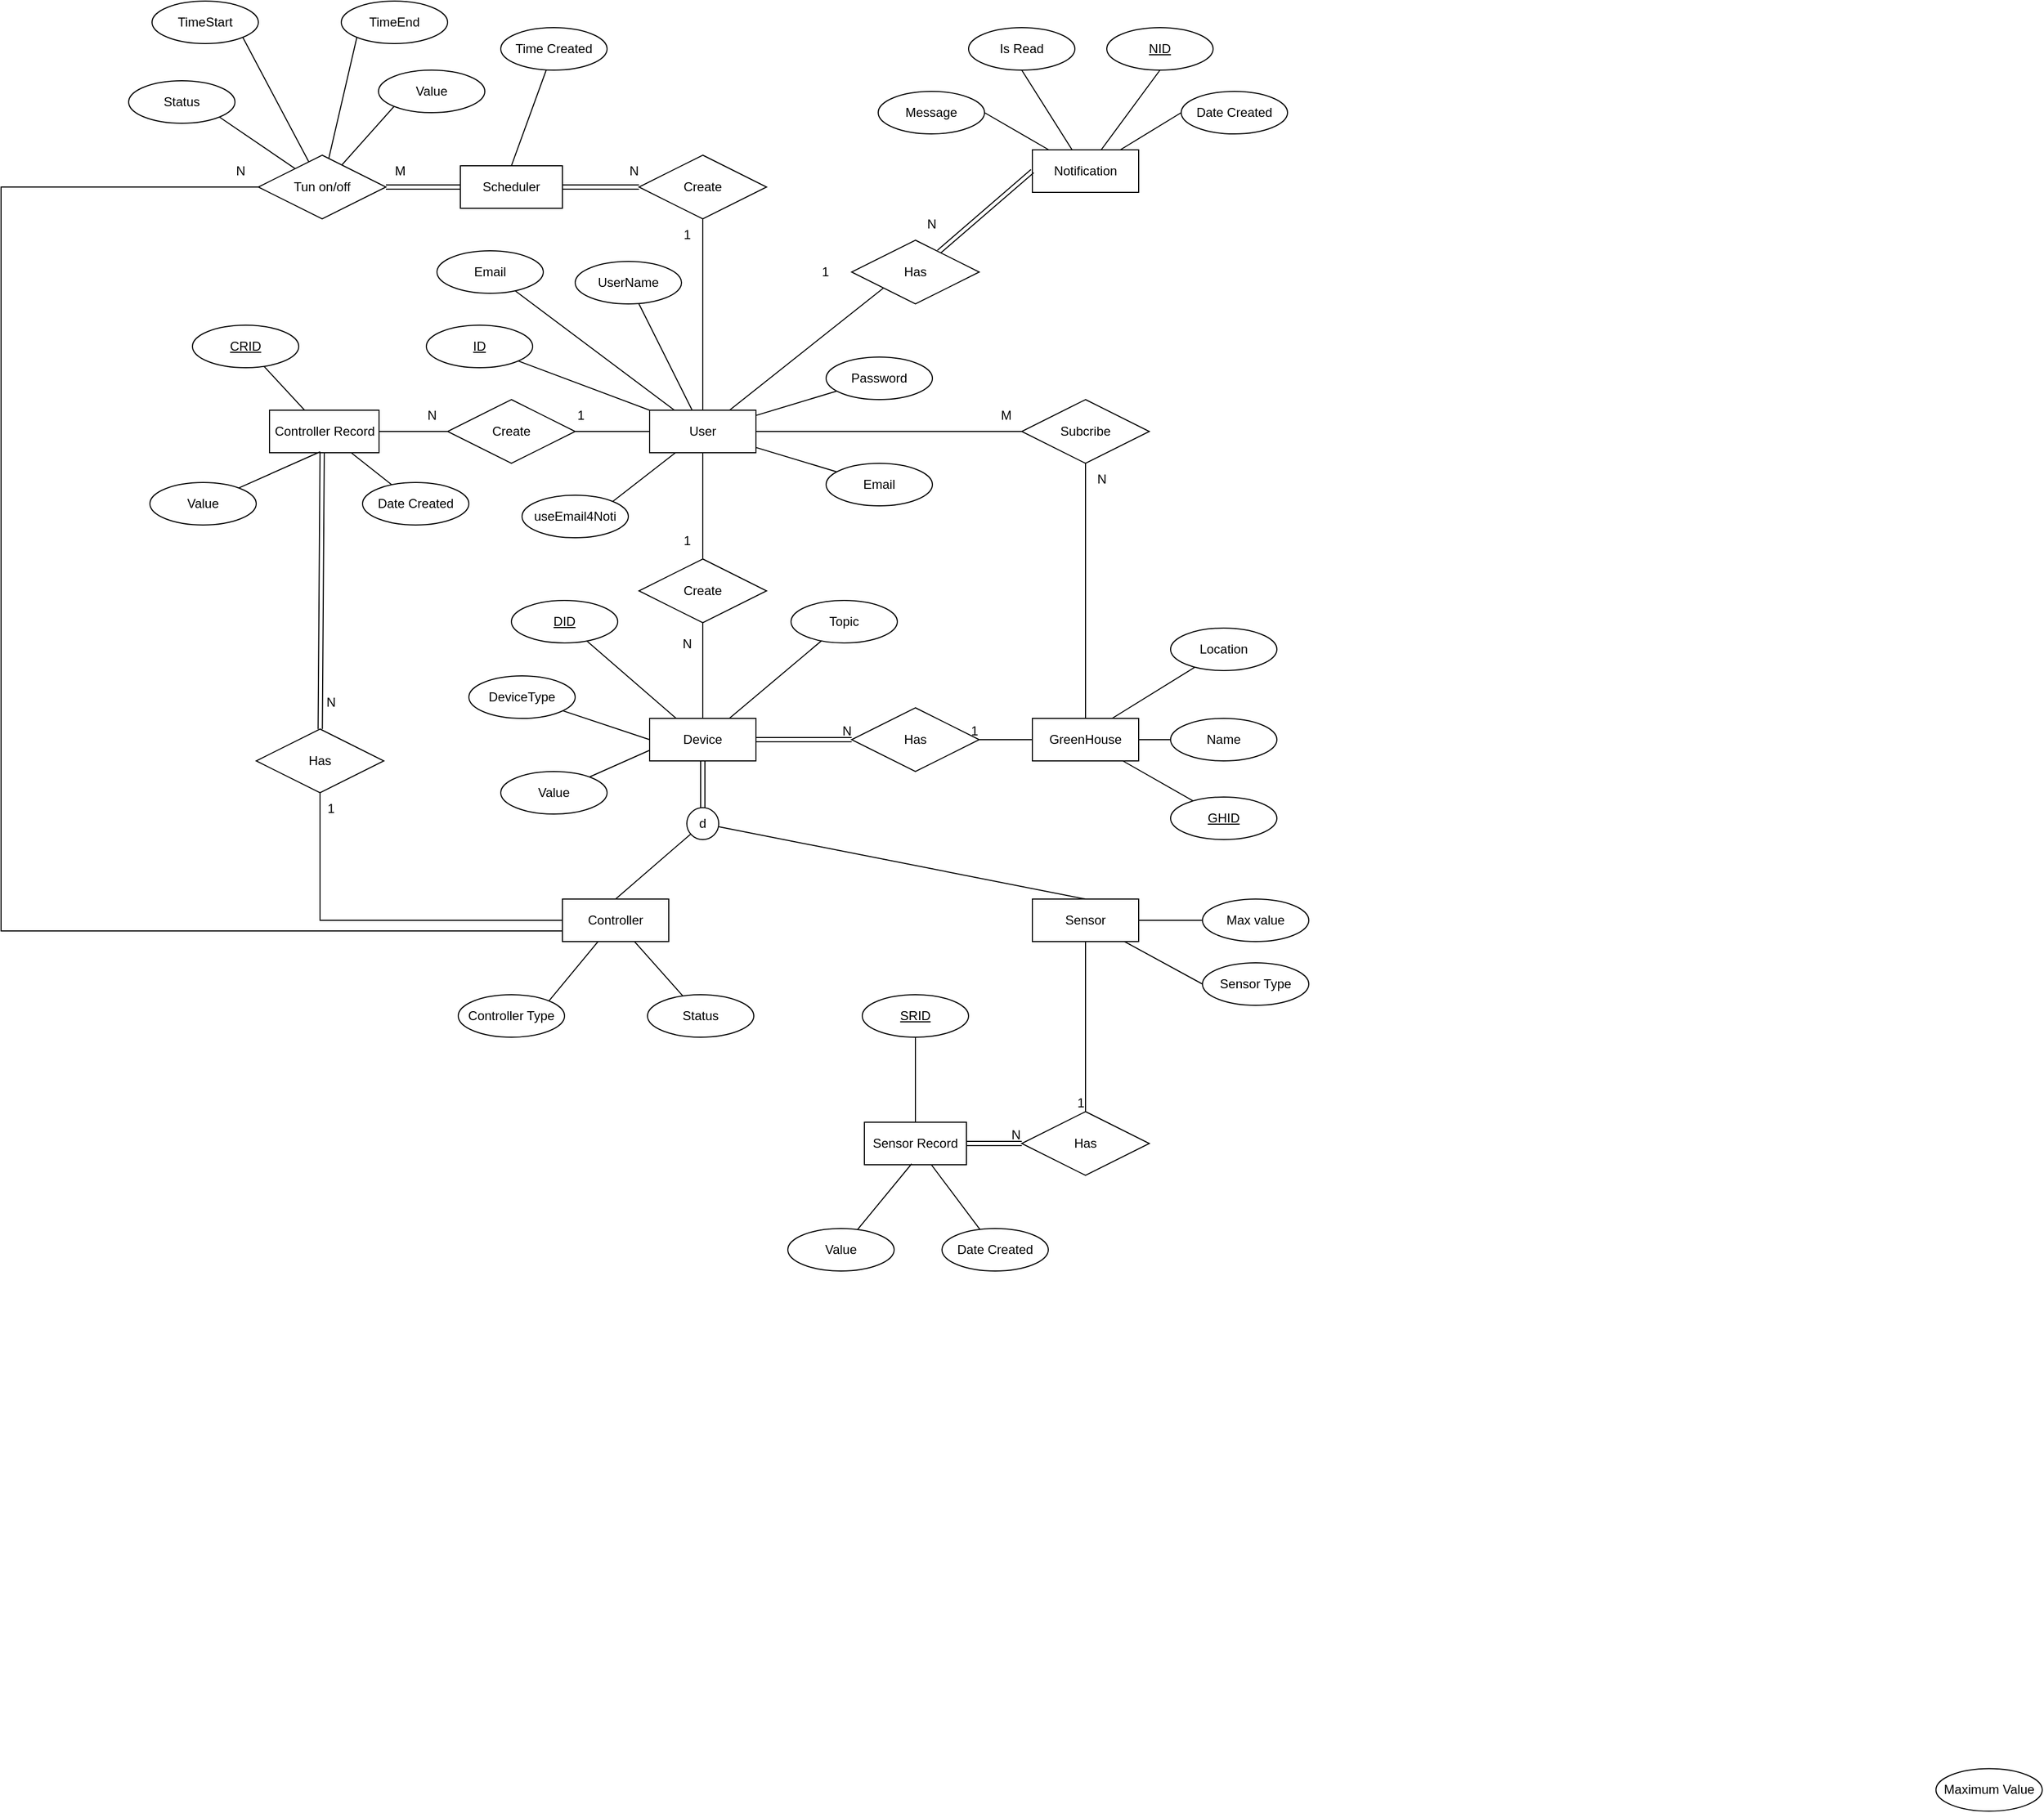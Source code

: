 <mxfile>
    <diagram id="JoOBvfm19z_bPglhsIEY" name="Page-1">
        <mxGraphModel dx="1861" dy="400" grid="1" gridSize="10" guides="1" tooltips="1" connect="1" arrows="1" fold="1" page="1" pageScale="1" pageWidth="850" pageHeight="1100" math="0" shadow="0">
            <root>
                <mxCell id="0"/>
                <mxCell id="1" parent="0"/>
                <mxCell id="100" style="edgeStyle=none;html=1;entryX=0;entryY=0.5;entryDx=0;entryDy=0;endArrow=none;endFill=0;" parent="1" source="2" target="96" edge="1">
                    <mxGeometry relative="1" as="geometry"/>
                </mxCell>
                <mxCell id="102" style="edgeStyle=none;html=1;entryX=0;entryY=0.5;entryDx=0;entryDy=0;endArrow=none;endFill=0;" parent="1" source="2" target="93" edge="1">
                    <mxGeometry relative="1" as="geometry"/>
                </mxCell>
                <mxCell id="2" value="Sensor" style="whiteSpace=wrap;html=1;align=center;" parent="1" vertex="1">
                    <mxGeometry x="690" y="1410" width="100" height="40" as="geometry"/>
                </mxCell>
                <mxCell id="3" value="GreenHouse" style="whiteSpace=wrap;html=1;align=center;" parent="1" vertex="1">
                    <mxGeometry x="690" y="1240" width="100" height="40" as="geometry"/>
                </mxCell>
                <mxCell id="4" style="rounded=0;orthogonalLoop=1;jettySize=auto;html=1;entryX=0.5;entryY=0;entryDx=0;entryDy=0;endArrow=none;startFill=0;" parent="1" source="6" target="59" edge="1">
                    <mxGeometry relative="1" as="geometry"/>
                </mxCell>
                <mxCell id="5" style="edgeStyle=orthogonalEdgeStyle;rounded=0;orthogonalLoop=1;jettySize=auto;html=1;entryX=0.5;entryY=1;entryDx=0;entryDy=0;endArrow=none;startFill=0;" parent="1" source="6" target="72" edge="1">
                    <mxGeometry relative="1" as="geometry"/>
                </mxCell>
                <mxCell id="92" style="edgeStyle=none;html=1;entryX=0;entryY=0.5;entryDx=0;entryDy=0;endArrow=none;endFill=0;" parent="1" source="6" target="90" edge="1">
                    <mxGeometry relative="1" as="geometry"/>
                </mxCell>
                <mxCell id="128" style="edgeStyle=none;html=1;entryX=0;entryY=1;entryDx=0;entryDy=0;endArrow=none;endFill=0;" parent="1" source="6" target="127" edge="1">
                    <mxGeometry relative="1" as="geometry"/>
                </mxCell>
                <mxCell id="151" style="edgeStyle=none;html=1;entryX=1;entryY=0;entryDx=0;entryDy=0;endArrow=none;endFill=0;" edge="1" parent="1" source="6" target="150">
                    <mxGeometry relative="1" as="geometry"/>
                </mxCell>
                <mxCell id="6" value="User" style="whiteSpace=wrap;html=1;align=center;" parent="1" vertex="1">
                    <mxGeometry x="330" y="950" width="100" height="40" as="geometry"/>
                </mxCell>
                <mxCell id="7" style="edgeStyle=orthogonalEdgeStyle;rounded=0;orthogonalLoop=1;jettySize=auto;html=1;endArrow=none;startFill=0;entryX=0.5;entryY=1;entryDx=0;entryDy=0;" parent="1" source="8" target="46" edge="1">
                    <mxGeometry relative="1" as="geometry">
                        <mxPoint x="22" y="1080" as="targetPoint"/>
                    </mxGeometry>
                </mxCell>
                <mxCell id="9" value="" style="ellipse;whiteSpace=wrap;html=1;align=center;aspect=fixed;fillColor=none;strokeColor=none;resizable=0;perimeter=centerPerimeter;rotatable=0;allowArrows=0;points=[];outlineConnect=1;" parent="1" vertex="1">
                    <mxGeometry x="400" y="1450" width="10" height="10" as="geometry"/>
                </mxCell>
                <mxCell id="10" value="" style="endArrow=none;html=1;rounded=0;" parent="1" source="30" target="31" edge="1">
                    <mxGeometry width="50" height="50" relative="1" as="geometry">
                        <mxPoint x="582" y="1790" as="sourcePoint"/>
                        <mxPoint x="690.573" y="1658.071" as="targetPoint"/>
                    </mxGeometry>
                </mxCell>
                <mxCell id="11" value="&lt;u&gt;GHID&lt;/u&gt;" style="ellipse;whiteSpace=wrap;html=1;align=center;" parent="1" vertex="1">
                    <mxGeometry x="820" y="1314" width="100" height="40" as="geometry"/>
                </mxCell>
                <mxCell id="12" value="" style="endArrow=none;html=1;rounded=0;" parent="1" source="3" target="11" edge="1">
                    <mxGeometry width="50" height="50" relative="1" as="geometry">
                        <mxPoint x="397" y="1530" as="sourcePoint"/>
                        <mxPoint x="447" y="1480" as="targetPoint"/>
                    </mxGeometry>
                </mxCell>
                <mxCell id="13" value="&lt;span&gt;UserName&lt;/span&gt;" style="ellipse;whiteSpace=wrap;html=1;align=center;fontStyle=0" parent="1" vertex="1">
                    <mxGeometry x="260" y="810" width="100" height="40" as="geometry"/>
                </mxCell>
                <mxCell id="14" value="Password" style="ellipse;whiteSpace=wrap;html=1;align=center;" parent="1" vertex="1">
                    <mxGeometry x="496" y="900" width="100" height="40" as="geometry"/>
                </mxCell>
                <mxCell id="15" value="Email" style="ellipse;whiteSpace=wrap;html=1;align=center;" parent="1" vertex="1">
                    <mxGeometry x="496" y="1000" width="100" height="40" as="geometry"/>
                </mxCell>
                <mxCell id="16" value="" style="endArrow=none;html=1;rounded=0;" parent="1" source="6" target="13" edge="1">
                    <mxGeometry width="50" height="50" relative="1" as="geometry">
                        <mxPoint x="256" y="1055" as="sourcePoint"/>
                        <mxPoint x="306" y="1005" as="targetPoint"/>
                    </mxGeometry>
                </mxCell>
                <mxCell id="17" value="" style="endArrow=none;html=1;rounded=0;" parent="1" source="6" target="14" edge="1">
                    <mxGeometry width="50" height="50" relative="1" as="geometry">
                        <mxPoint x="426" y="975" as="sourcePoint"/>
                        <mxPoint x="495" y="941" as="targetPoint"/>
                    </mxGeometry>
                </mxCell>
                <mxCell id="18" value="" style="endArrow=none;html=1;rounded=0;" parent="1" source="6" target="15" edge="1">
                    <mxGeometry width="50" height="50" relative="1" as="geometry">
                        <mxPoint x="436" y="995" as="sourcePoint"/>
                        <mxPoint x="476" y="995" as="targetPoint"/>
                    </mxGeometry>
                </mxCell>
                <mxCell id="106" style="edgeStyle=none;html=1;entryX=0.25;entryY=0;entryDx=0;entryDy=0;endArrow=none;endFill=0;" parent="1" source="19" target="57" edge="1">
                    <mxGeometry relative="1" as="geometry"/>
                </mxCell>
                <mxCell id="19" value="DID" style="ellipse;whiteSpace=wrap;html=1;align=center;fontStyle=4" parent="1" vertex="1">
                    <mxGeometry x="200" y="1129" width="100" height="40" as="geometry"/>
                </mxCell>
                <mxCell id="20" style="edgeStyle=orthogonalEdgeStyle;rounded=0;orthogonalLoop=1;jettySize=auto;html=1;exitX=0.5;exitY=1;exitDx=0;exitDy=0;" parent="1" edge="1">
                    <mxGeometry relative="1" as="geometry">
                        <mxPoint x="635" y="1510" as="sourcePoint"/>
                        <mxPoint x="635" y="1510" as="targetPoint"/>
                    </mxGeometry>
                </mxCell>
                <mxCell id="23" value="Has" style="shape=rhombus;perimeter=rhombusPerimeter;whiteSpace=wrap;html=1;align=center;" parent="1" vertex="1">
                    <mxGeometry x="520" y="1230" width="120" height="60" as="geometry"/>
                </mxCell>
                <mxCell id="24" value="" style="endArrow=none;html=1;rounded=0;" parent="1" source="3" target="23" edge="1">
                    <mxGeometry relative="1" as="geometry">
                        <mxPoint x="110" y="1480" as="sourcePoint"/>
                        <mxPoint x="270" y="1480" as="targetPoint"/>
                    </mxGeometry>
                </mxCell>
                <mxCell id="25" value="1" style="resizable=0;html=1;whiteSpace=wrap;align=right;verticalAlign=bottom;" parent="24" connectable="0" vertex="1">
                    <mxGeometry x="1" relative="1" as="geometry"/>
                </mxCell>
                <mxCell id="26" value="" style="shape=link;html=1;rounded=0;exitX=1;exitY=0.5;exitDx=0;exitDy=0;" parent="1" source="57" target="23" edge="1">
                    <mxGeometry relative="1" as="geometry">
                        <mxPoint x="110" y="1480" as="sourcePoint"/>
                        <mxPoint x="270" y="1480" as="targetPoint"/>
                    </mxGeometry>
                </mxCell>
                <mxCell id="27" value="N" style="resizable=0;html=1;whiteSpace=wrap;align=right;verticalAlign=bottom;" parent="26" connectable="0" vertex="1">
                    <mxGeometry x="1" relative="1" as="geometry">
                        <mxPoint x="1" as="offset"/>
                    </mxGeometry>
                </mxCell>
                <mxCell id="28" value="Email" style="ellipse;whiteSpace=wrap;html=1;align=center;" parent="1" vertex="1">
                    <mxGeometry x="130" y="800" width="100" height="40" as="geometry"/>
                </mxCell>
                <mxCell id="29" value="" style="endArrow=none;html=1;rounded=0;" parent="1" source="6" target="28" edge="1">
                    <mxGeometry width="50" height="50" relative="1" as="geometry">
                        <mxPoint x="356" y="925" as="sourcePoint"/>
                        <mxPoint x="406" y="875" as="targetPoint"/>
                    </mxGeometry>
                </mxCell>
                <mxCell id="30" value="Sensor Record" style="whiteSpace=wrap;html=1;" parent="1" vertex="1">
                    <mxGeometry x="532" y="1620" width="96" height="40" as="geometry"/>
                </mxCell>
                <mxCell id="31" value="Date Created" style="ellipse;whiteSpace=wrap;html=1;align=center;" parent="1" vertex="1">
                    <mxGeometry x="605" y="1720" width="100" height="40" as="geometry"/>
                </mxCell>
                <mxCell id="32" value="&lt;u&gt;SRID&lt;/u&gt;" style="ellipse;whiteSpace=wrap;html=1;align=center;" parent="1" vertex="1">
                    <mxGeometry x="530" y="1500" width="100" height="40" as="geometry"/>
                </mxCell>
                <mxCell id="33" value="Value" style="ellipse;whiteSpace=wrap;html=1;align=center;" parent="1" vertex="1">
                    <mxGeometry x="460" y="1720" width="100" height="40" as="geometry"/>
                </mxCell>
                <mxCell id="34" value="" style="endArrow=none;html=1;rounded=0;exitX=0.463;exitY=0.978;exitDx=0;exitDy=0;exitPerimeter=0;" parent="1" source="30" target="33" edge="1">
                    <mxGeometry width="50" height="50" relative="1" as="geometry">
                        <mxPoint x="52" y="1680" as="sourcePoint"/>
                        <mxPoint x="303" y="1792" as="targetPoint"/>
                    </mxGeometry>
                </mxCell>
                <mxCell id="35" value="" style="endArrow=none;html=1;rounded=0;" parent="1" source="30" target="32" edge="1">
                    <mxGeometry width="50" height="50" relative="1" as="geometry">
                        <mxPoint x="179" y="1700" as="sourcePoint"/>
                        <mxPoint x="190" y="1790" as="targetPoint"/>
                    </mxGeometry>
                </mxCell>
                <mxCell id="36" value="Has" style="shape=rhombus;perimeter=rhombusPerimeter;whiteSpace=wrap;html=1;align=center;" parent="1" vertex="1">
                    <mxGeometry x="680" y="1610" width="120" height="60" as="geometry"/>
                </mxCell>
                <mxCell id="37" value="" style="endArrow=none;html=1;rounded=0;" parent="1" source="2" target="36" edge="1">
                    <mxGeometry relative="1" as="geometry">
                        <mxPoint x="424" y="1340" as="sourcePoint"/>
                        <mxPoint x="424" y="1420" as="targetPoint"/>
                    </mxGeometry>
                </mxCell>
                <mxCell id="38" value="1" style="resizable=0;html=1;whiteSpace=wrap;align=right;verticalAlign=bottom;" parent="37" connectable="0" vertex="1">
                    <mxGeometry x="1" relative="1" as="geometry"/>
                </mxCell>
                <mxCell id="39" value="" style="shape=link;html=1;rounded=0;" parent="1" source="30" target="36" edge="1">
                    <mxGeometry relative="1" as="geometry">
                        <mxPoint x="424" y="1550" as="sourcePoint"/>
                        <mxPoint x="424" y="1480" as="targetPoint"/>
                        <Array as="points"/>
                    </mxGeometry>
                </mxCell>
                <mxCell id="40" value="N" style="resizable=0;html=1;whiteSpace=wrap;align=right;verticalAlign=bottom;" parent="39" connectable="0" vertex="1">
                    <mxGeometry x="1" relative="1" as="geometry">
                        <mxPoint as="offset"/>
                    </mxGeometry>
                </mxCell>
                <mxCell id="41" style="edgeStyle=orthogonalEdgeStyle;rounded=0;orthogonalLoop=1;jettySize=auto;html=1;exitX=0.5;exitY=1;exitDx=0;exitDy=0;" parent="1" edge="1">
                    <mxGeometry relative="1" as="geometry">
                        <mxPoint x="-120" y="1190" as="sourcePoint"/>
                        <mxPoint x="-120" y="1190" as="targetPoint"/>
                    </mxGeometry>
                </mxCell>
                <mxCell id="42" style="edgeStyle=orthogonalEdgeStyle;rounded=0;orthogonalLoop=1;jettySize=auto;html=1;exitX=0.5;exitY=1;exitDx=0;exitDy=0;" parent="1" edge="1">
                    <mxGeometry relative="1" as="geometry">
                        <mxPoint x="-90" y="1330" as="sourcePoint"/>
                        <mxPoint x="-90" y="1330" as="targetPoint"/>
                    </mxGeometry>
                </mxCell>
                <mxCell id="43" style="rounded=0;orthogonalLoop=1;jettySize=auto;html=1;entryX=0;entryY=0.5;entryDx=0;entryDy=0;endArrow=none;startFill=0;" parent="1" target="48" edge="1">
                    <mxGeometry relative="1" as="geometry">
                        <mxPoint x="70.0" y="970" as="sourcePoint"/>
                    </mxGeometry>
                </mxCell>
                <mxCell id="45" style="rounded=0;orthogonalLoop=1;jettySize=auto;html=1;entryX=0.5;entryY=1;entryDx=0;entryDy=0;endArrow=none;startFill=0;shape=link;" parent="1" source="46" edge="1">
                    <mxGeometry relative="1" as="geometry">
                        <mxPoint x="22" y="990" as="targetPoint"/>
                    </mxGeometry>
                </mxCell>
                <mxCell id="46" value="Has" style="shape=rhombus;perimeter=rhombusPerimeter;whiteSpace=wrap;html=1;align=center;" parent="1" vertex="1">
                    <mxGeometry x="-40" y="1250" width="120" height="60" as="geometry"/>
                </mxCell>
                <mxCell id="47" style="rounded=0;orthogonalLoop=1;jettySize=auto;html=1;entryX=0;entryY=0.5;entryDx=0;entryDy=0;endArrow=none;startFill=0;" parent="1" source="48" target="6" edge="1">
                    <mxGeometry relative="1" as="geometry"/>
                </mxCell>
                <mxCell id="48" value="Create" style="shape=rhombus;perimeter=rhombusPerimeter;whiteSpace=wrap;html=1;align=center;" parent="1" vertex="1">
                    <mxGeometry x="140" y="940" width="120" height="60" as="geometry"/>
                </mxCell>
                <mxCell id="50" value="1" style="text;html=1;align=center;verticalAlign=middle;resizable=0;points=[];autosize=1;strokeColor=none;fillColor=none;" parent="1" vertex="1">
                    <mxGeometry x="15" y="1310" width="30" height="30" as="geometry"/>
                </mxCell>
                <mxCell id="51" value="N" style="text;html=1;align=center;verticalAlign=middle;resizable=0;points=[];autosize=1;strokeColor=none;fillColor=none;" parent="1" vertex="1">
                    <mxGeometry x="15" y="1210" width="30" height="30" as="geometry"/>
                </mxCell>
                <mxCell id="52" value="1" style="text;html=1;align=center;verticalAlign=middle;resizable=0;points=[];autosize=1;strokeColor=none;fillColor=none;" parent="1" vertex="1">
                    <mxGeometry x="250" y="940" width="30" height="30" as="geometry"/>
                </mxCell>
                <mxCell id="53" value="N" style="text;html=1;align=center;verticalAlign=middle;resizable=0;points=[];autosize=1;strokeColor=none;fillColor=none;" parent="1" vertex="1">
                    <mxGeometry x="110" y="940" width="30" height="30" as="geometry"/>
                </mxCell>
                <mxCell id="56" style="rounded=0;orthogonalLoop=1;jettySize=auto;html=1;entryX=0.5;entryY=0;entryDx=0;entryDy=0;endArrow=none;startFill=0;shape=link;" parent="1" source="57" target="64" edge="1">
                    <mxGeometry relative="1" as="geometry"/>
                </mxCell>
                <mxCell id="57" value="Device" style="whiteSpace=wrap;html=1;align=center;" parent="1" vertex="1">
                    <mxGeometry x="330" y="1240" width="100" height="40" as="geometry"/>
                </mxCell>
                <mxCell id="58" style="rounded=0;orthogonalLoop=1;jettySize=auto;html=1;entryX=0.5;entryY=0;entryDx=0;entryDy=0;endArrow=none;startFill=0;" parent="1" source="59" target="57" edge="1">
                    <mxGeometry relative="1" as="geometry"/>
                </mxCell>
                <mxCell id="59" value="Create" style="shape=rhombus;perimeter=rhombusPerimeter;whiteSpace=wrap;html=1;align=center;" parent="1" vertex="1">
                    <mxGeometry x="320" y="1090" width="120" height="60" as="geometry"/>
                </mxCell>
                <mxCell id="60" value="1" style="text;html=1;align=center;verticalAlign=middle;resizable=0;points=[];autosize=1;strokeColor=none;fillColor=none;" parent="1" vertex="1">
                    <mxGeometry x="350" y="1058" width="30" height="30" as="geometry"/>
                </mxCell>
                <mxCell id="61" value="N" style="text;html=1;align=center;verticalAlign=middle;resizable=0;points=[];autosize=1;strokeColor=none;fillColor=none;" parent="1" vertex="1">
                    <mxGeometry x="350" y="1155" width="30" height="30" as="geometry"/>
                </mxCell>
                <mxCell id="62" style="rounded=0;orthogonalLoop=1;jettySize=auto;html=1;entryX=0.5;entryY=0;entryDx=0;entryDy=0;endArrow=none;startFill=0;" parent="1" source="64" target="2" edge="1">
                    <mxGeometry relative="1" as="geometry"/>
                </mxCell>
                <mxCell id="63" style="rounded=0;orthogonalLoop=1;jettySize=auto;html=1;entryX=0.5;entryY=0;entryDx=0;entryDy=0;endArrow=none;startFill=0;" parent="1" source="64" target="8" edge="1">
                    <mxGeometry relative="1" as="geometry"/>
                </mxCell>
                <mxCell id="64" value="d" style="ellipse;whiteSpace=wrap;html=1;aspect=fixed;" parent="1" vertex="1">
                    <mxGeometry x="365" y="1324" width="30" height="30" as="geometry"/>
                </mxCell>
                <mxCell id="107" style="edgeStyle=none;html=1;entryX=0.75;entryY=0;entryDx=0;entryDy=0;endArrow=none;endFill=0;" parent="1" source="65" target="57" edge="1">
                    <mxGeometry relative="1" as="geometry"/>
                </mxCell>
                <mxCell id="65" value="Topic" style="ellipse;whiteSpace=wrap;html=1;align=center;" parent="1" vertex="1">
                    <mxGeometry x="463" y="1129" width="100" height="40" as="geometry"/>
                </mxCell>
                <mxCell id="108" style="edgeStyle=none;html=1;entryX=0;entryY=0.5;entryDx=0;entryDy=0;endArrow=none;endFill=0;" parent="1" source="69" target="57" edge="1">
                    <mxGeometry relative="1" as="geometry"/>
                </mxCell>
                <mxCell id="69" value="DeviceType" style="ellipse;whiteSpace=wrap;html=1;align=center;" parent="1" vertex="1">
                    <mxGeometry x="160" y="1200" width="100" height="40" as="geometry"/>
                </mxCell>
                <mxCell id="70" value="Scheduler" style="whiteSpace=wrap;html=1;" parent="1" vertex="1">
                    <mxGeometry x="152" y="720" width="96" height="40" as="geometry"/>
                </mxCell>
                <mxCell id="71" style="edgeStyle=orthogonalEdgeStyle;rounded=0;orthogonalLoop=1;jettySize=auto;html=1;entryX=1;entryY=0.5;entryDx=0;entryDy=0;endArrow=none;startFill=0;shape=link;" parent="1" source="72" target="70" edge="1">
                    <mxGeometry relative="1" as="geometry"/>
                </mxCell>
                <mxCell id="72" value="Create" style="shape=rhombus;perimeter=rhombusPerimeter;whiteSpace=wrap;html=1;align=center;" parent="1" vertex="1">
                    <mxGeometry x="320" y="710" width="120" height="60" as="geometry"/>
                </mxCell>
                <mxCell id="73" value="N" style="text;html=1;align=center;verticalAlign=middle;resizable=0;points=[];autosize=1;strokeColor=none;fillColor=none;" parent="1" vertex="1">
                    <mxGeometry x="300" y="710" width="30" height="30" as="geometry"/>
                </mxCell>
                <mxCell id="74" value="1" style="text;html=1;align=center;verticalAlign=middle;resizable=0;points=[];autosize=1;strokeColor=none;fillColor=none;" parent="1" vertex="1">
                    <mxGeometry x="350" y="770" width="30" height="30" as="geometry"/>
                </mxCell>
                <mxCell id="75" style="edgeStyle=orthogonalEdgeStyle;rounded=0;orthogonalLoop=1;jettySize=auto;html=1;entryX=0;entryY=0.5;entryDx=0;entryDy=0;endArrow=none;startFill=0;shape=link;" parent="1" source="77" target="70" edge="1">
                    <mxGeometry relative="1" as="geometry"/>
                </mxCell>
                <mxCell id="76" style="edgeStyle=orthogonalEdgeStyle;rounded=0;orthogonalLoop=1;jettySize=auto;html=1;entryX=0;entryY=0.75;entryDx=0;entryDy=0;endArrow=none;startFill=0;" parent="1" source="77" target="8" edge="1">
                    <mxGeometry relative="1" as="geometry">
                        <Array as="points">
                            <mxPoint x="-280" y="740"/>
                            <mxPoint x="-280" y="1440"/>
                        </Array>
                    </mxGeometry>
                </mxCell>
                <mxCell id="141" style="edgeStyle=none;html=1;entryX=1;entryY=1;entryDx=0;entryDy=0;endArrow=none;endFill=0;" parent="1" source="77" target="80" edge="1">
                    <mxGeometry relative="1" as="geometry"/>
                </mxCell>
                <mxCell id="142" style="edgeStyle=none;html=1;entryX=0;entryY=1;entryDx=0;entryDy=0;endArrow=none;endFill=0;" parent="1" source="77" target="81" edge="1">
                    <mxGeometry relative="1" as="geometry"/>
                </mxCell>
                <mxCell id="143" style="edgeStyle=none;html=1;entryX=1;entryY=1;entryDx=0;entryDy=0;endArrow=none;endFill=0;" parent="1" source="77" target="82" edge="1">
                    <mxGeometry relative="1" as="geometry"/>
                </mxCell>
                <mxCell id="144" style="edgeStyle=none;html=1;entryX=0;entryY=1;entryDx=0;entryDy=0;endArrow=none;endFill=0;" parent="1" source="77" target="83" edge="1">
                    <mxGeometry relative="1" as="geometry"/>
                </mxCell>
                <mxCell id="77" value="Tun on/off" style="shape=rhombus;perimeter=rhombusPerimeter;whiteSpace=wrap;html=1;align=center;" parent="1" vertex="1">
                    <mxGeometry x="-38" y="710" width="120" height="60" as="geometry"/>
                </mxCell>
                <mxCell id="78" value="M" style="text;html=1;align=center;verticalAlign=middle;resizable=0;points=[];autosize=1;strokeColor=none;fillColor=none;" parent="1" vertex="1">
                    <mxGeometry x="80" y="710" width="30" height="30" as="geometry"/>
                </mxCell>
                <mxCell id="79" value="N" style="text;html=1;align=center;verticalAlign=middle;resizable=0;points=[];autosize=1;strokeColor=none;fillColor=none;" parent="1" vertex="1">
                    <mxGeometry x="-70" y="710" width="30" height="30" as="geometry"/>
                </mxCell>
                <mxCell id="80" value="Status" style="ellipse;whiteSpace=wrap;html=1;align=center;" parent="1" vertex="1">
                    <mxGeometry x="-160" y="640" width="100" height="40" as="geometry"/>
                </mxCell>
                <mxCell id="81" value="Value" style="ellipse;whiteSpace=wrap;html=1;align=center;" parent="1" vertex="1">
                    <mxGeometry x="75" y="630" width="100" height="40" as="geometry"/>
                </mxCell>
                <mxCell id="82" value="TimeStart" style="ellipse;whiteSpace=wrap;html=1;align=center;" parent="1" vertex="1">
                    <mxGeometry x="-138" y="565" width="100" height="40" as="geometry"/>
                </mxCell>
                <mxCell id="83" value="TimeEnd" style="ellipse;whiteSpace=wrap;html=1;align=center;" parent="1" vertex="1">
                    <mxGeometry x="40" y="565" width="100" height="40" as="geometry"/>
                </mxCell>
                <mxCell id="86" style="edgeStyle=none;html=1;entryX=1;entryY=0.5;entryDx=0;entryDy=0;endArrow=none;endFill=0;" parent="1" source="84" target="3" edge="1">
                    <mxGeometry relative="1" as="geometry"/>
                </mxCell>
                <mxCell id="84" value="Name" style="ellipse;whiteSpace=wrap;html=1;align=center;" parent="1" vertex="1">
                    <mxGeometry x="820" y="1240" width="100" height="40" as="geometry"/>
                </mxCell>
                <mxCell id="85" value="Location" style="ellipse;whiteSpace=wrap;html=1;align=center;" parent="1" vertex="1">
                    <mxGeometry x="820" y="1155" width="100" height="40" as="geometry"/>
                </mxCell>
                <mxCell id="87" style="edgeStyle=none;html=1;entryX=0.75;entryY=0;entryDx=0;entryDy=0;endArrow=none;endFill=0;" parent="1" source="85" target="3" edge="1">
                    <mxGeometry relative="1" as="geometry"/>
                </mxCell>
                <mxCell id="88" value="ID" style="ellipse;whiteSpace=wrap;html=1;align=center;fontStyle=4" parent="1" vertex="1">
                    <mxGeometry x="120" y="870" width="100" height="40" as="geometry"/>
                </mxCell>
                <mxCell id="89" style="edgeStyle=none;html=1;entryX=0;entryY=0;entryDx=0;entryDy=0;endArrow=none;endFill=0;" parent="1" source="88" target="6" edge="1">
                    <mxGeometry relative="1" as="geometry"/>
                </mxCell>
                <mxCell id="91" style="edgeStyle=none;html=1;entryX=0.5;entryY=0;entryDx=0;entryDy=0;endArrow=none;endFill=0;" parent="1" source="90" target="3" edge="1">
                    <mxGeometry relative="1" as="geometry"/>
                </mxCell>
                <mxCell id="90" value="Subcribe" style="shape=rhombus;perimeter=rhombusPerimeter;whiteSpace=wrap;html=1;align=center;" parent="1" vertex="1">
                    <mxGeometry x="680" y="940" width="120" height="60" as="geometry"/>
                </mxCell>
                <mxCell id="93" value="Sensor Type" style="ellipse;whiteSpace=wrap;html=1;align=center;" parent="1" vertex="1">
                    <mxGeometry x="850" y="1470" width="100" height="40" as="geometry"/>
                </mxCell>
                <mxCell id="94" value="Maximum Value" style="ellipse;whiteSpace=wrap;html=1;align=center;" parent="1" vertex="1">
                    <mxGeometry x="1539.86" y="2228.29" width="100" height="40" as="geometry"/>
                </mxCell>
                <mxCell id="96" value="Max value" style="ellipse;whiteSpace=wrap;html=1;align=center;" parent="1" vertex="1">
                    <mxGeometry x="850" y="1410" width="100" height="40" as="geometry"/>
                </mxCell>
                <mxCell id="109" style="edgeStyle=none;html=1;entryX=0;entryY=0.75;entryDx=0;entryDy=0;endArrow=none;endFill=0;" parent="1" source="105" target="57" edge="1">
                    <mxGeometry relative="1" as="geometry"/>
                </mxCell>
                <mxCell id="105" value="Value" style="ellipse;whiteSpace=wrap;html=1;align=center;" parent="1" vertex="1">
                    <mxGeometry x="190" y="1290" width="100" height="40" as="geometry"/>
                </mxCell>
                <mxCell id="125" value="" style="group" parent="1" vertex="1" connectable="0">
                    <mxGeometry x="150" y="1410" width="278" height="130" as="geometry"/>
                </mxCell>
                <mxCell id="8" value="Controller" style="whiteSpace=wrap;html=1;align=center;" parent="125" vertex="1">
                    <mxGeometry x="98" width="100" height="40" as="geometry"/>
                </mxCell>
                <mxCell id="21" value="Status" style="ellipse;whiteSpace=wrap;html=1;align=center;" parent="125" vertex="1">
                    <mxGeometry x="178" y="90" width="100" height="40" as="geometry"/>
                </mxCell>
                <mxCell id="103" value="Controller Type" style="ellipse;whiteSpace=wrap;html=1;align=center;" parent="125" vertex="1">
                    <mxGeometry y="90" width="100" height="40" as="geometry"/>
                </mxCell>
                <mxCell id="22" value="" style="endArrow=none;html=1;rounded=0;" parent="125" source="8" target="21" edge="1">
                    <mxGeometry width="50" height="50" relative="1" as="geometry">
                        <mxPoint x="6" y="-405" as="sourcePoint"/>
                        <mxPoint x="6" y="-430" as="targetPoint"/>
                    </mxGeometry>
                </mxCell>
                <mxCell id="104" style="edgeStyle=none;html=1;entryX=1;entryY=0;entryDx=0;entryDy=0;endArrow=none;endFill=0;" parent="125" source="8" target="103" edge="1">
                    <mxGeometry relative="1" as="geometry"/>
                </mxCell>
                <mxCell id="111" value="" style="endArrow=none;html=1;rounded=0;" parent="1" source="113" target="114" edge="1">
                    <mxGeometry width="50" height="50" relative="1" as="geometry">
                        <mxPoint x="29.5" y="1120" as="sourcePoint"/>
                        <mxPoint x="138.073" y="988.071" as="targetPoint"/>
                    </mxGeometry>
                </mxCell>
                <mxCell id="112" style="edgeStyle=orthogonalEdgeStyle;rounded=0;orthogonalLoop=1;jettySize=auto;html=1;exitX=0.5;exitY=1;exitDx=0;exitDy=0;" parent="1" edge="1">
                    <mxGeometry relative="1" as="geometry">
                        <mxPoint x="82.5" y="840" as="sourcePoint"/>
                        <mxPoint x="82.5" y="840" as="targetPoint"/>
                    </mxGeometry>
                </mxCell>
                <mxCell id="113" value="Controller Record" style="whiteSpace=wrap;html=1;" parent="1" vertex="1">
                    <mxGeometry x="-27.5" y="950" width="103" height="40" as="geometry"/>
                </mxCell>
                <mxCell id="114" value="Date Created" style="ellipse;whiteSpace=wrap;html=1;align=center;" parent="1" vertex="1">
                    <mxGeometry x="60" y="1018" width="100" height="40" as="geometry"/>
                </mxCell>
                <mxCell id="115" value="&lt;u&gt;CRID&lt;/u&gt;" style="ellipse;whiteSpace=wrap;html=1;align=center;" parent="1" vertex="1">
                    <mxGeometry x="-100" y="870" width="100" height="40" as="geometry"/>
                </mxCell>
                <mxCell id="116" value="Value" style="ellipse;whiteSpace=wrap;html=1;align=center;" parent="1" vertex="1">
                    <mxGeometry x="-140" y="1018" width="100" height="40" as="geometry"/>
                </mxCell>
                <mxCell id="117" value="" style="endArrow=none;html=1;rounded=0;exitX=0.463;exitY=0.978;exitDx=0;exitDy=0;exitPerimeter=0;" parent="1" source="113" target="116" edge="1">
                    <mxGeometry width="50" height="50" relative="1" as="geometry">
                        <mxPoint x="-500.5" y="1010" as="sourcePoint"/>
                        <mxPoint x="-249.5" y="1122" as="targetPoint"/>
                    </mxGeometry>
                </mxCell>
                <mxCell id="118" value="" style="endArrow=none;html=1;rounded=0;" parent="1" source="113" target="115" edge="1">
                    <mxGeometry width="50" height="50" relative="1" as="geometry">
                        <mxPoint x="-373.5" y="1030" as="sourcePoint"/>
                        <mxPoint x="-362.5" y="1120" as="targetPoint"/>
                    </mxGeometry>
                </mxCell>
                <mxCell id="136" style="edgeStyle=none;html=1;endArrow=none;endFill=0;entryX=0.5;entryY=1;entryDx=0;entryDy=0;" parent="1" source="126" target="134" edge="1">
                    <mxGeometry relative="1" as="geometry"/>
                </mxCell>
                <mxCell id="137" style="edgeStyle=none;html=1;entryX=1;entryY=0.5;entryDx=0;entryDy=0;endArrow=none;endFill=0;" parent="1" source="126" target="135" edge="1">
                    <mxGeometry relative="1" as="geometry"/>
                </mxCell>
                <mxCell id="138" style="edgeStyle=none;html=1;entryX=0.5;entryY=1;entryDx=0;entryDy=0;endArrow=none;endFill=0;" parent="1" source="126" target="132" edge="1">
                    <mxGeometry relative="1" as="geometry"/>
                </mxCell>
                <mxCell id="139" style="edgeStyle=none;html=1;entryX=0;entryY=0.5;entryDx=0;entryDy=0;endArrow=none;endFill=0;" parent="1" source="126" target="133" edge="1">
                    <mxGeometry relative="1" as="geometry"/>
                </mxCell>
                <mxCell id="126" value="Notification" style="whiteSpace=wrap;html=1;align=center;" parent="1" vertex="1">
                    <mxGeometry x="690" y="705" width="100" height="40" as="geometry"/>
                </mxCell>
                <mxCell id="129" style="edgeStyle=none;html=1;entryX=0;entryY=0.5;entryDx=0;entryDy=0;endArrow=none;endFill=0;shape=link;" parent="1" source="127" target="126" edge="1">
                    <mxGeometry relative="1" as="geometry"/>
                </mxCell>
                <mxCell id="127" value="Has" style="shape=rhombus;perimeter=rhombusPerimeter;whiteSpace=wrap;html=1;align=center;" parent="1" vertex="1">
                    <mxGeometry x="520" y="790" width="120" height="60" as="geometry"/>
                </mxCell>
                <mxCell id="130" value="1" style="text;html=1;align=center;verticalAlign=middle;resizable=0;points=[];autosize=1;strokeColor=none;fillColor=none;" parent="1" vertex="1">
                    <mxGeometry x="480" y="805" width="30" height="30" as="geometry"/>
                </mxCell>
                <mxCell id="131" value="N" style="text;html=1;align=center;verticalAlign=middle;resizable=0;points=[];autosize=1;strokeColor=none;fillColor=none;" parent="1" vertex="1">
                    <mxGeometry x="580" y="760" width="30" height="30" as="geometry"/>
                </mxCell>
                <mxCell id="132" value="NID" style="ellipse;whiteSpace=wrap;html=1;align=center;fontStyle=4" parent="1" vertex="1">
                    <mxGeometry x="760" y="590" width="100" height="40" as="geometry"/>
                </mxCell>
                <mxCell id="133" value="Date Created" style="ellipse;whiteSpace=wrap;html=1;align=center;" parent="1" vertex="1">
                    <mxGeometry x="830" y="650" width="100" height="40" as="geometry"/>
                </mxCell>
                <mxCell id="134" value="Is Read" style="ellipse;whiteSpace=wrap;html=1;align=center;" parent="1" vertex="1">
                    <mxGeometry x="630" y="590" width="100" height="40" as="geometry"/>
                </mxCell>
                <mxCell id="135" value="Message" style="ellipse;whiteSpace=wrap;html=1;align=center;" parent="1" vertex="1">
                    <mxGeometry x="545" y="650" width="100" height="40" as="geometry"/>
                </mxCell>
                <mxCell id="140" value="Time Created" style="ellipse;whiteSpace=wrap;html=1;align=center;" parent="1" vertex="1">
                    <mxGeometry x="190" y="590" width="100" height="40" as="geometry"/>
                </mxCell>
                <mxCell id="145" style="edgeStyle=none;html=1;entryX=0.5;entryY=0;entryDx=0;entryDy=0;endArrow=none;endFill=0;" parent="1" source="140" target="70" edge="1">
                    <mxGeometry relative="1" as="geometry"/>
                </mxCell>
                <mxCell id="146" value="M" style="text;html=1;align=center;verticalAlign=middle;resizable=0;points=[];autosize=1;strokeColor=none;fillColor=none;" parent="1" vertex="1">
                    <mxGeometry x="650" y="940" width="30" height="30" as="geometry"/>
                </mxCell>
                <mxCell id="147" value="N" style="text;html=1;align=center;verticalAlign=middle;resizable=0;points=[];autosize=1;strokeColor=none;fillColor=none;" parent="1" vertex="1">
                    <mxGeometry x="740" y="1000" width="30" height="30" as="geometry"/>
                </mxCell>
                <mxCell id="150" value="useEmail4Noti" style="ellipse;whiteSpace=wrap;html=1;align=center;" vertex="1" parent="1">
                    <mxGeometry x="210" y="1030" width="100" height="40" as="geometry"/>
                </mxCell>
            </root>
        </mxGraphModel>
    </diagram>
</mxfile>